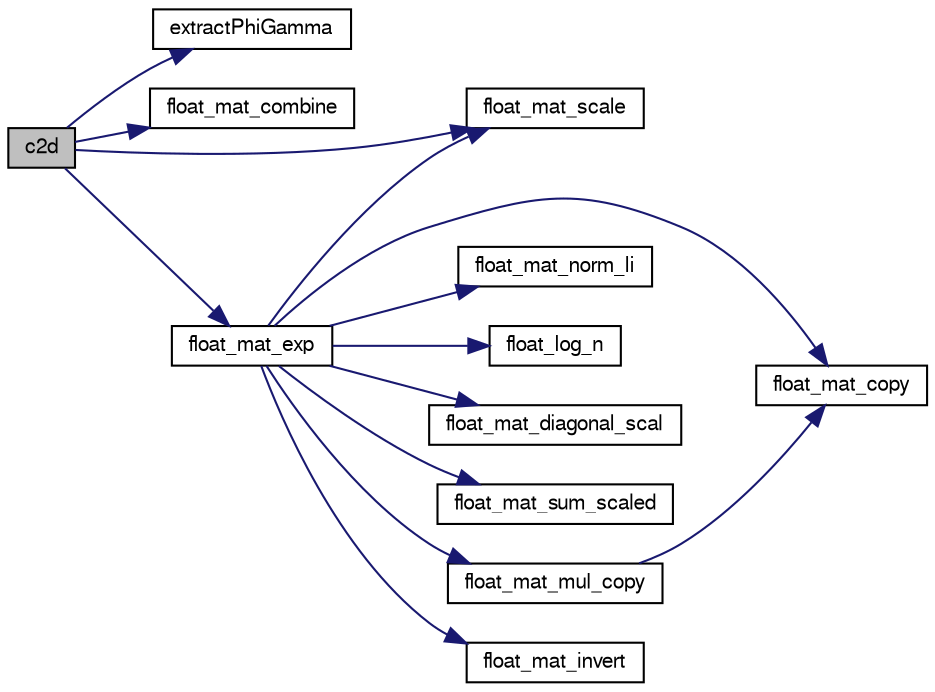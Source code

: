 digraph "c2d"
{
  edge [fontname="FreeSans",fontsize="10",labelfontname="FreeSans",labelfontsize="10"];
  node [fontname="FreeSans",fontsize="10",shape=record];
  rankdir="LR";
  Node1 [label="c2d",height=0.2,width=0.4,color="black", fillcolor="grey75", style="filled", fontcolor="black"];
  Node1 -> Node2 [color="midnightblue",fontsize="10",style="solid",fontname="FreeSans"];
  Node2 [label="extractPhiGamma",height=0.2,width=0.4,color="black", fillcolor="white", style="filled",URL="$discrete__ekf__no__north_8c.html#abd65692b984880ac12c8830bc0d13a74"];
  Node1 -> Node3 [color="midnightblue",fontsize="10",style="solid",fontname="FreeSans"];
  Node3 [label="float_mat_combine",height=0.2,width=0.4,color="black", fillcolor="white", style="filled",URL="$discrete__ekf__no__north_8c.html#a0f04bbd8ea2c7c966088e7923c32795d"];
  Node1 -> Node4 [color="midnightblue",fontsize="10",style="solid",fontname="FreeSans"];
  Node4 [label="float_mat_exp",height=0.2,width=0.4,color="black", fillcolor="white", style="filled",URL="$group__math__algebra__float.html#gaeb5940ad15aabefb645cb12408ddde64"];
  Node4 -> Node5 [color="midnightblue",fontsize="10",style="solid",fontname="FreeSans"];
  Node5 [label="float_mat_copy",height=0.2,width=0.4,color="black", fillcolor="white", style="filled",URL="$group__math__algebra__float.html#ga754c66fe568df91ead5586882a23a11c",tooltip="a = b "];
  Node4 -> Node6 [color="midnightblue",fontsize="10",style="solid",fontname="FreeSans"];
  Node6 [label="float_mat_norm_li",height=0.2,width=0.4,color="black", fillcolor="white", style="filled",URL="$group__math__algebra__float.html#ga898afbe17e4a3ea8d41eccca93f38380"];
  Node4 -> Node7 [color="midnightblue",fontsize="10",style="solid",fontname="FreeSans"];
  Node7 [label="float_log_n",height=0.2,width=0.4,color="black", fillcolor="white", style="filled",URL="$group__math__algebra__float.html#gaecb7daf430a3da5c41c663ab2d6610e0"];
  Node4 -> Node8 [color="midnightblue",fontsize="10",style="solid",fontname="FreeSans"];
  Node8 [label="float_mat_scale",height=0.2,width=0.4,color="black", fillcolor="white", style="filled",URL="$group__math__algebra__float.html#gaf5ee18dbb01978a1b7f9e835d76c33b2",tooltip="a *= k, where k is a scalar value "];
  Node4 -> Node9 [color="midnightblue",fontsize="10",style="solid",fontname="FreeSans"];
  Node9 [label="float_mat_diagonal_scal",height=0.2,width=0.4,color="black", fillcolor="white", style="filled",URL="$group__math__algebra__float.html#gaf1c0978a245e92964885adc84914875a",tooltip="Make an n x n identity matrix (for matrix passed as array) "];
  Node4 -> Node10 [color="midnightblue",fontsize="10",style="solid",fontname="FreeSans"];
  Node10 [label="float_mat_sum_scaled",height=0.2,width=0.4,color="black", fillcolor="white", style="filled",URL="$group__math__algebra__float.html#ga6c3eaa1d6327a8ee48875e464bb17821",tooltip="a += k*b, where k is a scalar value "];
  Node4 -> Node11 [color="midnightblue",fontsize="10",style="solid",fontname="FreeSans"];
  Node11 [label="float_mat_mul_copy",height=0.2,width=0.4,color="black", fillcolor="white", style="filled",URL="$group__math__algebra__float.html#ga70969c0bcad48de1efd30559b0ce6de5",tooltip="o = a * b "];
  Node11 -> Node5 [color="midnightblue",fontsize="10",style="solid",fontname="FreeSans"];
  Node4 -> Node12 [color="midnightblue",fontsize="10",style="solid",fontname="FreeSans"];
  Node12 [label="float_mat_invert",height=0.2,width=0.4,color="black", fillcolor="white", style="filled",URL="$group__math__algebra__float.html#gac709319b9359bbc53bf3f6a5a57e66b0",tooltip="Calculate inverse of any n x n matrix (passed as C array) o = mat^-1 Algorithm verified with Matlab..."];
  Node1 -> Node8 [color="midnightblue",fontsize="10",style="solid",fontname="FreeSans"];
}
